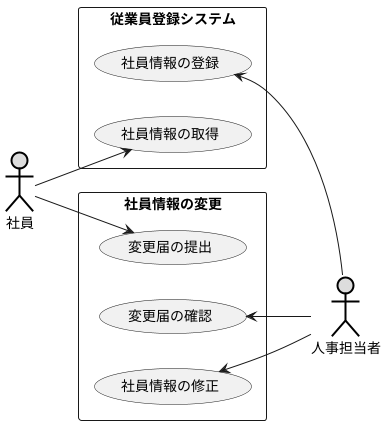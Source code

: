@startuml ユースケース図
    left to right direction
    actor 人事担当者#DDDDDD;line:black;line.bold;
    actor 社員#DDDDDD;line:black;line.bold;
    rectangle 従業員登録システム{
        usecase (社員情報の登録) as text1
        usecase (社員情報の取得) as text2
    }
    rectangle 社員情報の変更{
        usecase (変更届の提出) as text3
        usecase (変更届の確認) as text4
        usecase (社員情報の修正) as text5
    }
    text1<--人事担当者
    社員--> text2
    社員-->text3
    text4<--人事担当者
    text5<--人事担当者
@enduml